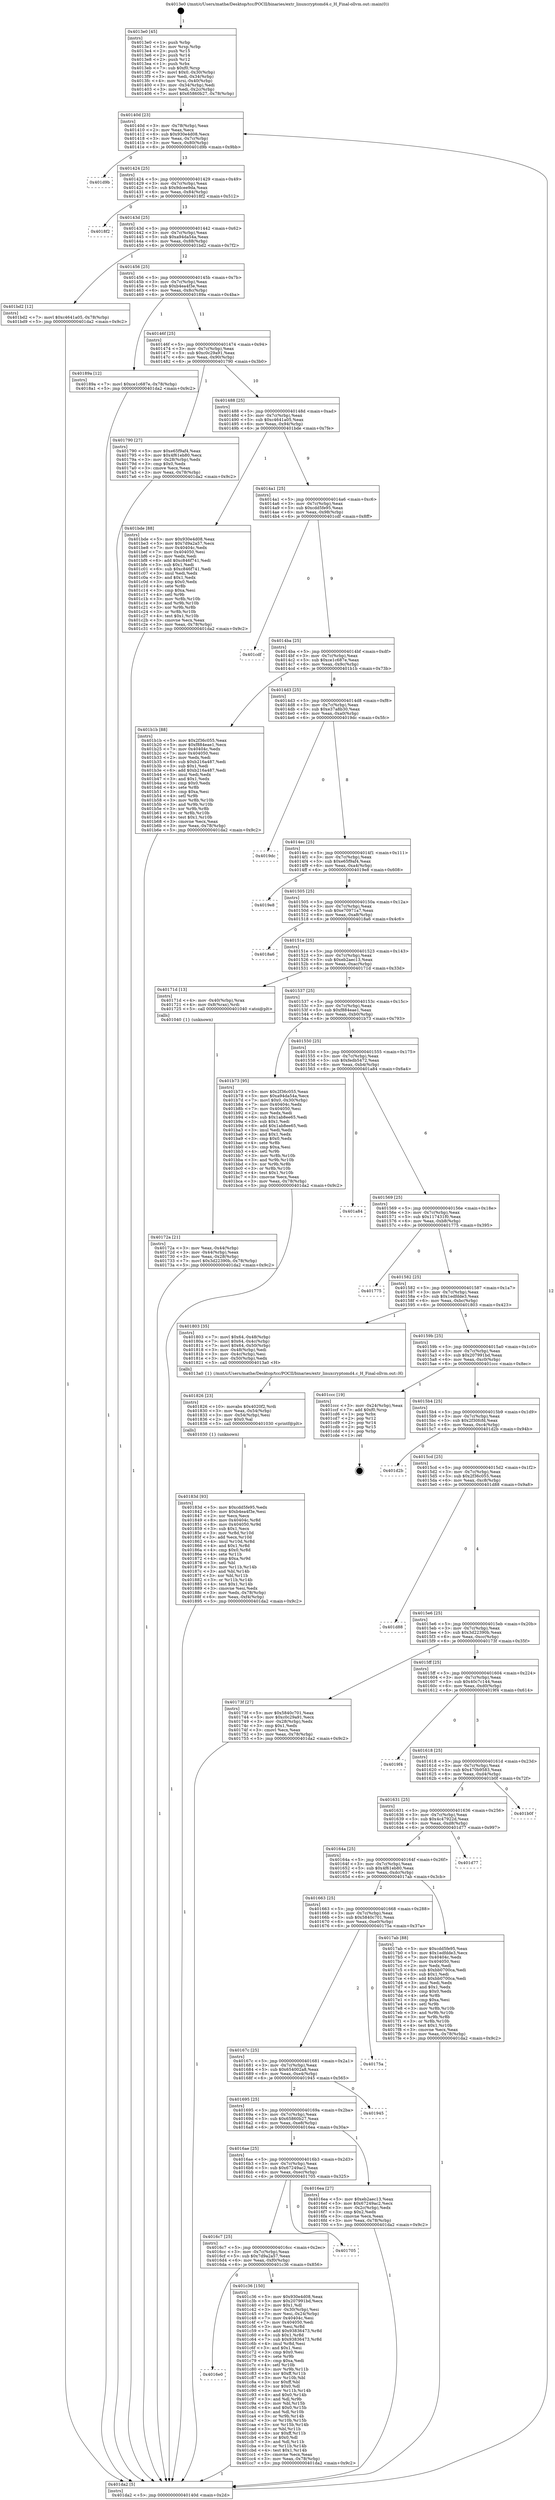 digraph "0x4013e0" {
  label = "0x4013e0 (/mnt/c/Users/mathe/Desktop/tcc/POCII/binaries/extr_linuxcryptomd4.c_H_Final-ollvm.out::main(0))"
  labelloc = "t"
  node[shape=record]

  Entry [label="",width=0.3,height=0.3,shape=circle,fillcolor=black,style=filled]
  "0x40140d" [label="{
     0x40140d [23]\l
     | [instrs]\l
     &nbsp;&nbsp;0x40140d \<+3\>: mov -0x78(%rbp),%eax\l
     &nbsp;&nbsp;0x401410 \<+2\>: mov %eax,%ecx\l
     &nbsp;&nbsp;0x401412 \<+6\>: sub $0x930e4d08,%ecx\l
     &nbsp;&nbsp;0x401418 \<+3\>: mov %eax,-0x7c(%rbp)\l
     &nbsp;&nbsp;0x40141b \<+3\>: mov %ecx,-0x80(%rbp)\l
     &nbsp;&nbsp;0x40141e \<+6\>: je 0000000000401d9b \<main+0x9bb\>\l
  }"]
  "0x401d9b" [label="{
     0x401d9b\l
  }", style=dashed]
  "0x401424" [label="{
     0x401424 [25]\l
     | [instrs]\l
     &nbsp;&nbsp;0x401424 \<+5\>: jmp 0000000000401429 \<main+0x49\>\l
     &nbsp;&nbsp;0x401429 \<+3\>: mov -0x7c(%rbp),%eax\l
     &nbsp;&nbsp;0x40142c \<+5\>: sub $0x9dcee9da,%eax\l
     &nbsp;&nbsp;0x401431 \<+6\>: mov %eax,-0x84(%rbp)\l
     &nbsp;&nbsp;0x401437 \<+6\>: je 00000000004018f2 \<main+0x512\>\l
  }"]
  Exit [label="",width=0.3,height=0.3,shape=circle,fillcolor=black,style=filled,peripheries=2]
  "0x4018f2" [label="{
     0x4018f2\l
  }", style=dashed]
  "0x40143d" [label="{
     0x40143d [25]\l
     | [instrs]\l
     &nbsp;&nbsp;0x40143d \<+5\>: jmp 0000000000401442 \<main+0x62\>\l
     &nbsp;&nbsp;0x401442 \<+3\>: mov -0x7c(%rbp),%eax\l
     &nbsp;&nbsp;0x401445 \<+5\>: sub $0xa94da54a,%eax\l
     &nbsp;&nbsp;0x40144a \<+6\>: mov %eax,-0x88(%rbp)\l
     &nbsp;&nbsp;0x401450 \<+6\>: je 0000000000401bd2 \<main+0x7f2\>\l
  }"]
  "0x4016e0" [label="{
     0x4016e0\l
  }", style=dashed]
  "0x401bd2" [label="{
     0x401bd2 [12]\l
     | [instrs]\l
     &nbsp;&nbsp;0x401bd2 \<+7\>: movl $0xc4641a05,-0x78(%rbp)\l
     &nbsp;&nbsp;0x401bd9 \<+5\>: jmp 0000000000401da2 \<main+0x9c2\>\l
  }"]
  "0x401456" [label="{
     0x401456 [25]\l
     | [instrs]\l
     &nbsp;&nbsp;0x401456 \<+5\>: jmp 000000000040145b \<main+0x7b\>\l
     &nbsp;&nbsp;0x40145b \<+3\>: mov -0x7c(%rbp),%eax\l
     &nbsp;&nbsp;0x40145e \<+5\>: sub $0xb4ea4f3e,%eax\l
     &nbsp;&nbsp;0x401463 \<+6\>: mov %eax,-0x8c(%rbp)\l
     &nbsp;&nbsp;0x401469 \<+6\>: je 000000000040189a \<main+0x4ba\>\l
  }"]
  "0x401c36" [label="{
     0x401c36 [150]\l
     | [instrs]\l
     &nbsp;&nbsp;0x401c36 \<+5\>: mov $0x930e4d08,%eax\l
     &nbsp;&nbsp;0x401c3b \<+5\>: mov $0x207991bd,%ecx\l
     &nbsp;&nbsp;0x401c40 \<+2\>: mov $0x1,%dl\l
     &nbsp;&nbsp;0x401c42 \<+3\>: mov -0x30(%rbp),%esi\l
     &nbsp;&nbsp;0x401c45 \<+3\>: mov %esi,-0x24(%rbp)\l
     &nbsp;&nbsp;0x401c48 \<+7\>: mov 0x40404c,%esi\l
     &nbsp;&nbsp;0x401c4f \<+7\>: mov 0x404050,%edi\l
     &nbsp;&nbsp;0x401c56 \<+3\>: mov %esi,%r8d\l
     &nbsp;&nbsp;0x401c59 \<+7\>: add $0x93836473,%r8d\l
     &nbsp;&nbsp;0x401c60 \<+4\>: sub $0x1,%r8d\l
     &nbsp;&nbsp;0x401c64 \<+7\>: sub $0x93836473,%r8d\l
     &nbsp;&nbsp;0x401c6b \<+4\>: imul %r8d,%esi\l
     &nbsp;&nbsp;0x401c6f \<+3\>: and $0x1,%esi\l
     &nbsp;&nbsp;0x401c72 \<+3\>: cmp $0x0,%esi\l
     &nbsp;&nbsp;0x401c75 \<+4\>: sete %r9b\l
     &nbsp;&nbsp;0x401c79 \<+3\>: cmp $0xa,%edi\l
     &nbsp;&nbsp;0x401c7c \<+4\>: setl %r10b\l
     &nbsp;&nbsp;0x401c80 \<+3\>: mov %r9b,%r11b\l
     &nbsp;&nbsp;0x401c83 \<+4\>: xor $0xff,%r11b\l
     &nbsp;&nbsp;0x401c87 \<+3\>: mov %r10b,%bl\l
     &nbsp;&nbsp;0x401c8a \<+3\>: xor $0xff,%bl\l
     &nbsp;&nbsp;0x401c8d \<+3\>: xor $0x0,%dl\l
     &nbsp;&nbsp;0x401c90 \<+3\>: mov %r11b,%r14b\l
     &nbsp;&nbsp;0x401c93 \<+4\>: and $0x0,%r14b\l
     &nbsp;&nbsp;0x401c97 \<+3\>: and %dl,%r9b\l
     &nbsp;&nbsp;0x401c9a \<+3\>: mov %bl,%r15b\l
     &nbsp;&nbsp;0x401c9d \<+4\>: and $0x0,%r15b\l
     &nbsp;&nbsp;0x401ca1 \<+3\>: and %dl,%r10b\l
     &nbsp;&nbsp;0x401ca4 \<+3\>: or %r9b,%r14b\l
     &nbsp;&nbsp;0x401ca7 \<+3\>: or %r10b,%r15b\l
     &nbsp;&nbsp;0x401caa \<+3\>: xor %r15b,%r14b\l
     &nbsp;&nbsp;0x401cad \<+3\>: or %bl,%r11b\l
     &nbsp;&nbsp;0x401cb0 \<+4\>: xor $0xff,%r11b\l
     &nbsp;&nbsp;0x401cb4 \<+3\>: or $0x0,%dl\l
     &nbsp;&nbsp;0x401cb7 \<+3\>: and %dl,%r11b\l
     &nbsp;&nbsp;0x401cba \<+3\>: or %r11b,%r14b\l
     &nbsp;&nbsp;0x401cbd \<+4\>: test $0x1,%r14b\l
     &nbsp;&nbsp;0x401cc1 \<+3\>: cmovne %ecx,%eax\l
     &nbsp;&nbsp;0x401cc4 \<+3\>: mov %eax,-0x78(%rbp)\l
     &nbsp;&nbsp;0x401cc7 \<+5\>: jmp 0000000000401da2 \<main+0x9c2\>\l
  }"]
  "0x40189a" [label="{
     0x40189a [12]\l
     | [instrs]\l
     &nbsp;&nbsp;0x40189a \<+7\>: movl $0xce1c687e,-0x78(%rbp)\l
     &nbsp;&nbsp;0x4018a1 \<+5\>: jmp 0000000000401da2 \<main+0x9c2\>\l
  }"]
  "0x40146f" [label="{
     0x40146f [25]\l
     | [instrs]\l
     &nbsp;&nbsp;0x40146f \<+5\>: jmp 0000000000401474 \<main+0x94\>\l
     &nbsp;&nbsp;0x401474 \<+3\>: mov -0x7c(%rbp),%eax\l
     &nbsp;&nbsp;0x401477 \<+5\>: sub $0xc0c29a91,%eax\l
     &nbsp;&nbsp;0x40147c \<+6\>: mov %eax,-0x90(%rbp)\l
     &nbsp;&nbsp;0x401482 \<+6\>: je 0000000000401790 \<main+0x3b0\>\l
  }"]
  "0x4016c7" [label="{
     0x4016c7 [25]\l
     | [instrs]\l
     &nbsp;&nbsp;0x4016c7 \<+5\>: jmp 00000000004016cc \<main+0x2ec\>\l
     &nbsp;&nbsp;0x4016cc \<+3\>: mov -0x7c(%rbp),%eax\l
     &nbsp;&nbsp;0x4016cf \<+5\>: sub $0x7d9a2a57,%eax\l
     &nbsp;&nbsp;0x4016d4 \<+6\>: mov %eax,-0xf0(%rbp)\l
     &nbsp;&nbsp;0x4016da \<+6\>: je 0000000000401c36 \<main+0x856\>\l
  }"]
  "0x401790" [label="{
     0x401790 [27]\l
     | [instrs]\l
     &nbsp;&nbsp;0x401790 \<+5\>: mov $0xe65f9af4,%eax\l
     &nbsp;&nbsp;0x401795 \<+5\>: mov $0x4f61eb80,%ecx\l
     &nbsp;&nbsp;0x40179a \<+3\>: mov -0x28(%rbp),%edx\l
     &nbsp;&nbsp;0x40179d \<+3\>: cmp $0x0,%edx\l
     &nbsp;&nbsp;0x4017a0 \<+3\>: cmove %ecx,%eax\l
     &nbsp;&nbsp;0x4017a3 \<+3\>: mov %eax,-0x78(%rbp)\l
     &nbsp;&nbsp;0x4017a6 \<+5\>: jmp 0000000000401da2 \<main+0x9c2\>\l
  }"]
  "0x401488" [label="{
     0x401488 [25]\l
     | [instrs]\l
     &nbsp;&nbsp;0x401488 \<+5\>: jmp 000000000040148d \<main+0xad\>\l
     &nbsp;&nbsp;0x40148d \<+3\>: mov -0x7c(%rbp),%eax\l
     &nbsp;&nbsp;0x401490 \<+5\>: sub $0xc4641a05,%eax\l
     &nbsp;&nbsp;0x401495 \<+6\>: mov %eax,-0x94(%rbp)\l
     &nbsp;&nbsp;0x40149b \<+6\>: je 0000000000401bde \<main+0x7fe\>\l
  }"]
  "0x401705" [label="{
     0x401705\l
  }", style=dashed]
  "0x401bde" [label="{
     0x401bde [88]\l
     | [instrs]\l
     &nbsp;&nbsp;0x401bde \<+5\>: mov $0x930e4d08,%eax\l
     &nbsp;&nbsp;0x401be3 \<+5\>: mov $0x7d9a2a57,%ecx\l
     &nbsp;&nbsp;0x401be8 \<+7\>: mov 0x40404c,%edx\l
     &nbsp;&nbsp;0x401bef \<+7\>: mov 0x404050,%esi\l
     &nbsp;&nbsp;0x401bf6 \<+2\>: mov %edx,%edi\l
     &nbsp;&nbsp;0x401bf8 \<+6\>: add $0xc846f741,%edi\l
     &nbsp;&nbsp;0x401bfe \<+3\>: sub $0x1,%edi\l
     &nbsp;&nbsp;0x401c01 \<+6\>: sub $0xc846f741,%edi\l
     &nbsp;&nbsp;0x401c07 \<+3\>: imul %edi,%edx\l
     &nbsp;&nbsp;0x401c0a \<+3\>: and $0x1,%edx\l
     &nbsp;&nbsp;0x401c0d \<+3\>: cmp $0x0,%edx\l
     &nbsp;&nbsp;0x401c10 \<+4\>: sete %r8b\l
     &nbsp;&nbsp;0x401c14 \<+3\>: cmp $0xa,%esi\l
     &nbsp;&nbsp;0x401c17 \<+4\>: setl %r9b\l
     &nbsp;&nbsp;0x401c1b \<+3\>: mov %r8b,%r10b\l
     &nbsp;&nbsp;0x401c1e \<+3\>: and %r9b,%r10b\l
     &nbsp;&nbsp;0x401c21 \<+3\>: xor %r9b,%r8b\l
     &nbsp;&nbsp;0x401c24 \<+3\>: or %r8b,%r10b\l
     &nbsp;&nbsp;0x401c27 \<+4\>: test $0x1,%r10b\l
     &nbsp;&nbsp;0x401c2b \<+3\>: cmovne %ecx,%eax\l
     &nbsp;&nbsp;0x401c2e \<+3\>: mov %eax,-0x78(%rbp)\l
     &nbsp;&nbsp;0x401c31 \<+5\>: jmp 0000000000401da2 \<main+0x9c2\>\l
  }"]
  "0x4014a1" [label="{
     0x4014a1 [25]\l
     | [instrs]\l
     &nbsp;&nbsp;0x4014a1 \<+5\>: jmp 00000000004014a6 \<main+0xc6\>\l
     &nbsp;&nbsp;0x4014a6 \<+3\>: mov -0x7c(%rbp),%eax\l
     &nbsp;&nbsp;0x4014a9 \<+5\>: sub $0xcdd5fe95,%eax\l
     &nbsp;&nbsp;0x4014ae \<+6\>: mov %eax,-0x98(%rbp)\l
     &nbsp;&nbsp;0x4014b4 \<+6\>: je 0000000000401cdf \<main+0x8ff\>\l
  }"]
  "0x40183d" [label="{
     0x40183d [93]\l
     | [instrs]\l
     &nbsp;&nbsp;0x40183d \<+5\>: mov $0xcdd5fe95,%edx\l
     &nbsp;&nbsp;0x401842 \<+5\>: mov $0xb4ea4f3e,%esi\l
     &nbsp;&nbsp;0x401847 \<+2\>: xor %ecx,%ecx\l
     &nbsp;&nbsp;0x401849 \<+8\>: mov 0x40404c,%r8d\l
     &nbsp;&nbsp;0x401851 \<+8\>: mov 0x404050,%r9d\l
     &nbsp;&nbsp;0x401859 \<+3\>: sub $0x1,%ecx\l
     &nbsp;&nbsp;0x40185c \<+3\>: mov %r8d,%r10d\l
     &nbsp;&nbsp;0x40185f \<+3\>: add %ecx,%r10d\l
     &nbsp;&nbsp;0x401862 \<+4\>: imul %r10d,%r8d\l
     &nbsp;&nbsp;0x401866 \<+4\>: and $0x1,%r8d\l
     &nbsp;&nbsp;0x40186a \<+4\>: cmp $0x0,%r8d\l
     &nbsp;&nbsp;0x40186e \<+4\>: sete %r11b\l
     &nbsp;&nbsp;0x401872 \<+4\>: cmp $0xa,%r9d\l
     &nbsp;&nbsp;0x401876 \<+3\>: setl %bl\l
     &nbsp;&nbsp;0x401879 \<+3\>: mov %r11b,%r14b\l
     &nbsp;&nbsp;0x40187c \<+3\>: and %bl,%r14b\l
     &nbsp;&nbsp;0x40187f \<+3\>: xor %bl,%r11b\l
     &nbsp;&nbsp;0x401882 \<+3\>: or %r11b,%r14b\l
     &nbsp;&nbsp;0x401885 \<+4\>: test $0x1,%r14b\l
     &nbsp;&nbsp;0x401889 \<+3\>: cmovne %esi,%edx\l
     &nbsp;&nbsp;0x40188c \<+3\>: mov %edx,-0x78(%rbp)\l
     &nbsp;&nbsp;0x40188f \<+6\>: mov %eax,-0xf4(%rbp)\l
     &nbsp;&nbsp;0x401895 \<+5\>: jmp 0000000000401da2 \<main+0x9c2\>\l
  }"]
  "0x401cdf" [label="{
     0x401cdf\l
  }", style=dashed]
  "0x4014ba" [label="{
     0x4014ba [25]\l
     | [instrs]\l
     &nbsp;&nbsp;0x4014ba \<+5\>: jmp 00000000004014bf \<main+0xdf\>\l
     &nbsp;&nbsp;0x4014bf \<+3\>: mov -0x7c(%rbp),%eax\l
     &nbsp;&nbsp;0x4014c2 \<+5\>: sub $0xce1c687e,%eax\l
     &nbsp;&nbsp;0x4014c7 \<+6\>: mov %eax,-0x9c(%rbp)\l
     &nbsp;&nbsp;0x4014cd \<+6\>: je 0000000000401b1b \<main+0x73b\>\l
  }"]
  "0x401826" [label="{
     0x401826 [23]\l
     | [instrs]\l
     &nbsp;&nbsp;0x401826 \<+10\>: movabs $0x4020f2,%rdi\l
     &nbsp;&nbsp;0x401830 \<+3\>: mov %eax,-0x54(%rbp)\l
     &nbsp;&nbsp;0x401833 \<+3\>: mov -0x54(%rbp),%esi\l
     &nbsp;&nbsp;0x401836 \<+2\>: mov $0x0,%al\l
     &nbsp;&nbsp;0x401838 \<+5\>: call 0000000000401030 \<printf@plt\>\l
     | [calls]\l
     &nbsp;&nbsp;0x401030 \{1\} (unknown)\l
  }"]
  "0x401b1b" [label="{
     0x401b1b [88]\l
     | [instrs]\l
     &nbsp;&nbsp;0x401b1b \<+5\>: mov $0x2f36c055,%eax\l
     &nbsp;&nbsp;0x401b20 \<+5\>: mov $0xf884eae1,%ecx\l
     &nbsp;&nbsp;0x401b25 \<+7\>: mov 0x40404c,%edx\l
     &nbsp;&nbsp;0x401b2c \<+7\>: mov 0x404050,%esi\l
     &nbsp;&nbsp;0x401b33 \<+2\>: mov %edx,%edi\l
     &nbsp;&nbsp;0x401b35 \<+6\>: sub $0xb216a487,%edi\l
     &nbsp;&nbsp;0x401b3b \<+3\>: sub $0x1,%edi\l
     &nbsp;&nbsp;0x401b3e \<+6\>: add $0xb216a487,%edi\l
     &nbsp;&nbsp;0x401b44 \<+3\>: imul %edi,%edx\l
     &nbsp;&nbsp;0x401b47 \<+3\>: and $0x1,%edx\l
     &nbsp;&nbsp;0x401b4a \<+3\>: cmp $0x0,%edx\l
     &nbsp;&nbsp;0x401b4d \<+4\>: sete %r8b\l
     &nbsp;&nbsp;0x401b51 \<+3\>: cmp $0xa,%esi\l
     &nbsp;&nbsp;0x401b54 \<+4\>: setl %r9b\l
     &nbsp;&nbsp;0x401b58 \<+3\>: mov %r8b,%r10b\l
     &nbsp;&nbsp;0x401b5b \<+3\>: and %r9b,%r10b\l
     &nbsp;&nbsp;0x401b5e \<+3\>: xor %r9b,%r8b\l
     &nbsp;&nbsp;0x401b61 \<+3\>: or %r8b,%r10b\l
     &nbsp;&nbsp;0x401b64 \<+4\>: test $0x1,%r10b\l
     &nbsp;&nbsp;0x401b68 \<+3\>: cmovne %ecx,%eax\l
     &nbsp;&nbsp;0x401b6b \<+3\>: mov %eax,-0x78(%rbp)\l
     &nbsp;&nbsp;0x401b6e \<+5\>: jmp 0000000000401da2 \<main+0x9c2\>\l
  }"]
  "0x4014d3" [label="{
     0x4014d3 [25]\l
     | [instrs]\l
     &nbsp;&nbsp;0x4014d3 \<+5\>: jmp 00000000004014d8 \<main+0xf8\>\l
     &nbsp;&nbsp;0x4014d8 \<+3\>: mov -0x7c(%rbp),%eax\l
     &nbsp;&nbsp;0x4014db \<+5\>: sub $0xe37a8b30,%eax\l
     &nbsp;&nbsp;0x4014e0 \<+6\>: mov %eax,-0xa0(%rbp)\l
     &nbsp;&nbsp;0x4014e6 \<+6\>: je 00000000004019dc \<main+0x5fc\>\l
  }"]
  "0x40172a" [label="{
     0x40172a [21]\l
     | [instrs]\l
     &nbsp;&nbsp;0x40172a \<+3\>: mov %eax,-0x44(%rbp)\l
     &nbsp;&nbsp;0x40172d \<+3\>: mov -0x44(%rbp),%eax\l
     &nbsp;&nbsp;0x401730 \<+3\>: mov %eax,-0x28(%rbp)\l
     &nbsp;&nbsp;0x401733 \<+7\>: movl $0x3d22390b,-0x78(%rbp)\l
     &nbsp;&nbsp;0x40173a \<+5\>: jmp 0000000000401da2 \<main+0x9c2\>\l
  }"]
  "0x4019dc" [label="{
     0x4019dc\l
  }", style=dashed]
  "0x4014ec" [label="{
     0x4014ec [25]\l
     | [instrs]\l
     &nbsp;&nbsp;0x4014ec \<+5\>: jmp 00000000004014f1 \<main+0x111\>\l
     &nbsp;&nbsp;0x4014f1 \<+3\>: mov -0x7c(%rbp),%eax\l
     &nbsp;&nbsp;0x4014f4 \<+5\>: sub $0xe65f9af4,%eax\l
     &nbsp;&nbsp;0x4014f9 \<+6\>: mov %eax,-0xa4(%rbp)\l
     &nbsp;&nbsp;0x4014ff \<+6\>: je 00000000004019e8 \<main+0x608\>\l
  }"]
  "0x4013e0" [label="{
     0x4013e0 [45]\l
     | [instrs]\l
     &nbsp;&nbsp;0x4013e0 \<+1\>: push %rbp\l
     &nbsp;&nbsp;0x4013e1 \<+3\>: mov %rsp,%rbp\l
     &nbsp;&nbsp;0x4013e4 \<+2\>: push %r15\l
     &nbsp;&nbsp;0x4013e6 \<+2\>: push %r14\l
     &nbsp;&nbsp;0x4013e8 \<+2\>: push %r12\l
     &nbsp;&nbsp;0x4013ea \<+1\>: push %rbx\l
     &nbsp;&nbsp;0x4013eb \<+7\>: sub $0xf0,%rsp\l
     &nbsp;&nbsp;0x4013f2 \<+7\>: movl $0x0,-0x30(%rbp)\l
     &nbsp;&nbsp;0x4013f9 \<+3\>: mov %edi,-0x34(%rbp)\l
     &nbsp;&nbsp;0x4013fc \<+4\>: mov %rsi,-0x40(%rbp)\l
     &nbsp;&nbsp;0x401400 \<+3\>: mov -0x34(%rbp),%edi\l
     &nbsp;&nbsp;0x401403 \<+3\>: mov %edi,-0x2c(%rbp)\l
     &nbsp;&nbsp;0x401406 \<+7\>: movl $0x65860b27,-0x78(%rbp)\l
  }"]
  "0x4019e8" [label="{
     0x4019e8\l
  }", style=dashed]
  "0x401505" [label="{
     0x401505 [25]\l
     | [instrs]\l
     &nbsp;&nbsp;0x401505 \<+5\>: jmp 000000000040150a \<main+0x12a\>\l
     &nbsp;&nbsp;0x40150a \<+3\>: mov -0x7c(%rbp),%eax\l
     &nbsp;&nbsp;0x40150d \<+5\>: sub $0xe70971a7,%eax\l
     &nbsp;&nbsp;0x401512 \<+6\>: mov %eax,-0xa8(%rbp)\l
     &nbsp;&nbsp;0x401518 \<+6\>: je 00000000004018a6 \<main+0x4c6\>\l
  }"]
  "0x401da2" [label="{
     0x401da2 [5]\l
     | [instrs]\l
     &nbsp;&nbsp;0x401da2 \<+5\>: jmp 000000000040140d \<main+0x2d\>\l
  }"]
  "0x4018a6" [label="{
     0x4018a6\l
  }", style=dashed]
  "0x40151e" [label="{
     0x40151e [25]\l
     | [instrs]\l
     &nbsp;&nbsp;0x40151e \<+5\>: jmp 0000000000401523 \<main+0x143\>\l
     &nbsp;&nbsp;0x401523 \<+3\>: mov -0x7c(%rbp),%eax\l
     &nbsp;&nbsp;0x401526 \<+5\>: sub $0xeb2aec13,%eax\l
     &nbsp;&nbsp;0x40152b \<+6\>: mov %eax,-0xac(%rbp)\l
     &nbsp;&nbsp;0x401531 \<+6\>: je 000000000040171d \<main+0x33d\>\l
  }"]
  "0x4016ae" [label="{
     0x4016ae [25]\l
     | [instrs]\l
     &nbsp;&nbsp;0x4016ae \<+5\>: jmp 00000000004016b3 \<main+0x2d3\>\l
     &nbsp;&nbsp;0x4016b3 \<+3\>: mov -0x7c(%rbp),%eax\l
     &nbsp;&nbsp;0x4016b6 \<+5\>: sub $0x67249ac2,%eax\l
     &nbsp;&nbsp;0x4016bb \<+6\>: mov %eax,-0xec(%rbp)\l
     &nbsp;&nbsp;0x4016c1 \<+6\>: je 0000000000401705 \<main+0x325\>\l
  }"]
  "0x40171d" [label="{
     0x40171d [13]\l
     | [instrs]\l
     &nbsp;&nbsp;0x40171d \<+4\>: mov -0x40(%rbp),%rax\l
     &nbsp;&nbsp;0x401721 \<+4\>: mov 0x8(%rax),%rdi\l
     &nbsp;&nbsp;0x401725 \<+5\>: call 0000000000401040 \<atoi@plt\>\l
     | [calls]\l
     &nbsp;&nbsp;0x401040 \{1\} (unknown)\l
  }"]
  "0x401537" [label="{
     0x401537 [25]\l
     | [instrs]\l
     &nbsp;&nbsp;0x401537 \<+5\>: jmp 000000000040153c \<main+0x15c\>\l
     &nbsp;&nbsp;0x40153c \<+3\>: mov -0x7c(%rbp),%eax\l
     &nbsp;&nbsp;0x40153f \<+5\>: sub $0xf884eae1,%eax\l
     &nbsp;&nbsp;0x401544 \<+6\>: mov %eax,-0xb0(%rbp)\l
     &nbsp;&nbsp;0x40154a \<+6\>: je 0000000000401b73 \<main+0x793\>\l
  }"]
  "0x4016ea" [label="{
     0x4016ea [27]\l
     | [instrs]\l
     &nbsp;&nbsp;0x4016ea \<+5\>: mov $0xeb2aec13,%eax\l
     &nbsp;&nbsp;0x4016ef \<+5\>: mov $0x67249ac2,%ecx\l
     &nbsp;&nbsp;0x4016f4 \<+3\>: mov -0x2c(%rbp),%edx\l
     &nbsp;&nbsp;0x4016f7 \<+3\>: cmp $0x2,%edx\l
     &nbsp;&nbsp;0x4016fa \<+3\>: cmovne %ecx,%eax\l
     &nbsp;&nbsp;0x4016fd \<+3\>: mov %eax,-0x78(%rbp)\l
     &nbsp;&nbsp;0x401700 \<+5\>: jmp 0000000000401da2 \<main+0x9c2\>\l
  }"]
  "0x401b73" [label="{
     0x401b73 [95]\l
     | [instrs]\l
     &nbsp;&nbsp;0x401b73 \<+5\>: mov $0x2f36c055,%eax\l
     &nbsp;&nbsp;0x401b78 \<+5\>: mov $0xa94da54a,%ecx\l
     &nbsp;&nbsp;0x401b7d \<+7\>: movl $0x0,-0x30(%rbp)\l
     &nbsp;&nbsp;0x401b84 \<+7\>: mov 0x40404c,%edx\l
     &nbsp;&nbsp;0x401b8b \<+7\>: mov 0x404050,%esi\l
     &nbsp;&nbsp;0x401b92 \<+2\>: mov %edx,%edi\l
     &nbsp;&nbsp;0x401b94 \<+6\>: sub $0x1ab8ee65,%edi\l
     &nbsp;&nbsp;0x401b9a \<+3\>: sub $0x1,%edi\l
     &nbsp;&nbsp;0x401b9d \<+6\>: add $0x1ab8ee65,%edi\l
     &nbsp;&nbsp;0x401ba3 \<+3\>: imul %edi,%edx\l
     &nbsp;&nbsp;0x401ba6 \<+3\>: and $0x1,%edx\l
     &nbsp;&nbsp;0x401ba9 \<+3\>: cmp $0x0,%edx\l
     &nbsp;&nbsp;0x401bac \<+4\>: sete %r8b\l
     &nbsp;&nbsp;0x401bb0 \<+3\>: cmp $0xa,%esi\l
     &nbsp;&nbsp;0x401bb3 \<+4\>: setl %r9b\l
     &nbsp;&nbsp;0x401bb7 \<+3\>: mov %r8b,%r10b\l
     &nbsp;&nbsp;0x401bba \<+3\>: and %r9b,%r10b\l
     &nbsp;&nbsp;0x401bbd \<+3\>: xor %r9b,%r8b\l
     &nbsp;&nbsp;0x401bc0 \<+3\>: or %r8b,%r10b\l
     &nbsp;&nbsp;0x401bc3 \<+4\>: test $0x1,%r10b\l
     &nbsp;&nbsp;0x401bc7 \<+3\>: cmovne %ecx,%eax\l
     &nbsp;&nbsp;0x401bca \<+3\>: mov %eax,-0x78(%rbp)\l
     &nbsp;&nbsp;0x401bcd \<+5\>: jmp 0000000000401da2 \<main+0x9c2\>\l
  }"]
  "0x401550" [label="{
     0x401550 [25]\l
     | [instrs]\l
     &nbsp;&nbsp;0x401550 \<+5\>: jmp 0000000000401555 \<main+0x175\>\l
     &nbsp;&nbsp;0x401555 \<+3\>: mov -0x7c(%rbp),%eax\l
     &nbsp;&nbsp;0x401558 \<+5\>: sub $0xfedb5472,%eax\l
     &nbsp;&nbsp;0x40155d \<+6\>: mov %eax,-0xb4(%rbp)\l
     &nbsp;&nbsp;0x401563 \<+6\>: je 0000000000401a84 \<main+0x6a4\>\l
  }"]
  "0x401695" [label="{
     0x401695 [25]\l
     | [instrs]\l
     &nbsp;&nbsp;0x401695 \<+5\>: jmp 000000000040169a \<main+0x2ba\>\l
     &nbsp;&nbsp;0x40169a \<+3\>: mov -0x7c(%rbp),%eax\l
     &nbsp;&nbsp;0x40169d \<+5\>: sub $0x65860b27,%eax\l
     &nbsp;&nbsp;0x4016a2 \<+6\>: mov %eax,-0xe8(%rbp)\l
     &nbsp;&nbsp;0x4016a8 \<+6\>: je 00000000004016ea \<main+0x30a\>\l
  }"]
  "0x401a84" [label="{
     0x401a84\l
  }", style=dashed]
  "0x401569" [label="{
     0x401569 [25]\l
     | [instrs]\l
     &nbsp;&nbsp;0x401569 \<+5\>: jmp 000000000040156e \<main+0x18e\>\l
     &nbsp;&nbsp;0x40156e \<+3\>: mov -0x7c(%rbp),%eax\l
     &nbsp;&nbsp;0x401571 \<+5\>: sub $0x117431f0,%eax\l
     &nbsp;&nbsp;0x401576 \<+6\>: mov %eax,-0xb8(%rbp)\l
     &nbsp;&nbsp;0x40157c \<+6\>: je 0000000000401775 \<main+0x395\>\l
  }"]
  "0x401945" [label="{
     0x401945\l
  }", style=dashed]
  "0x401775" [label="{
     0x401775\l
  }", style=dashed]
  "0x401582" [label="{
     0x401582 [25]\l
     | [instrs]\l
     &nbsp;&nbsp;0x401582 \<+5\>: jmp 0000000000401587 \<main+0x1a7\>\l
     &nbsp;&nbsp;0x401587 \<+3\>: mov -0x7c(%rbp),%eax\l
     &nbsp;&nbsp;0x40158a \<+5\>: sub $0x1edfdde3,%eax\l
     &nbsp;&nbsp;0x40158f \<+6\>: mov %eax,-0xbc(%rbp)\l
     &nbsp;&nbsp;0x401595 \<+6\>: je 0000000000401803 \<main+0x423\>\l
  }"]
  "0x40167c" [label="{
     0x40167c [25]\l
     | [instrs]\l
     &nbsp;&nbsp;0x40167c \<+5\>: jmp 0000000000401681 \<main+0x2a1\>\l
     &nbsp;&nbsp;0x401681 \<+3\>: mov -0x7c(%rbp),%eax\l
     &nbsp;&nbsp;0x401684 \<+5\>: sub $0x654002a8,%eax\l
     &nbsp;&nbsp;0x401689 \<+6\>: mov %eax,-0xe4(%rbp)\l
     &nbsp;&nbsp;0x40168f \<+6\>: je 0000000000401945 \<main+0x565\>\l
  }"]
  "0x401803" [label="{
     0x401803 [35]\l
     | [instrs]\l
     &nbsp;&nbsp;0x401803 \<+7\>: movl $0x64,-0x48(%rbp)\l
     &nbsp;&nbsp;0x40180a \<+7\>: movl $0x64,-0x4c(%rbp)\l
     &nbsp;&nbsp;0x401811 \<+7\>: movl $0x64,-0x50(%rbp)\l
     &nbsp;&nbsp;0x401818 \<+3\>: mov -0x48(%rbp),%edi\l
     &nbsp;&nbsp;0x40181b \<+3\>: mov -0x4c(%rbp),%esi\l
     &nbsp;&nbsp;0x40181e \<+3\>: mov -0x50(%rbp),%edx\l
     &nbsp;&nbsp;0x401821 \<+5\>: call 00000000004013a0 \<H\>\l
     | [calls]\l
     &nbsp;&nbsp;0x4013a0 \{1\} (/mnt/c/Users/mathe/Desktop/tcc/POCII/binaries/extr_linuxcryptomd4.c_H_Final-ollvm.out::H)\l
  }"]
  "0x40159b" [label="{
     0x40159b [25]\l
     | [instrs]\l
     &nbsp;&nbsp;0x40159b \<+5\>: jmp 00000000004015a0 \<main+0x1c0\>\l
     &nbsp;&nbsp;0x4015a0 \<+3\>: mov -0x7c(%rbp),%eax\l
     &nbsp;&nbsp;0x4015a3 \<+5\>: sub $0x207991bd,%eax\l
     &nbsp;&nbsp;0x4015a8 \<+6\>: mov %eax,-0xc0(%rbp)\l
     &nbsp;&nbsp;0x4015ae \<+6\>: je 0000000000401ccc \<main+0x8ec\>\l
  }"]
  "0x40175a" [label="{
     0x40175a\l
  }", style=dashed]
  "0x401ccc" [label="{
     0x401ccc [19]\l
     | [instrs]\l
     &nbsp;&nbsp;0x401ccc \<+3\>: mov -0x24(%rbp),%eax\l
     &nbsp;&nbsp;0x401ccf \<+7\>: add $0xf0,%rsp\l
     &nbsp;&nbsp;0x401cd6 \<+1\>: pop %rbx\l
     &nbsp;&nbsp;0x401cd7 \<+2\>: pop %r12\l
     &nbsp;&nbsp;0x401cd9 \<+2\>: pop %r14\l
     &nbsp;&nbsp;0x401cdb \<+2\>: pop %r15\l
     &nbsp;&nbsp;0x401cdd \<+1\>: pop %rbp\l
     &nbsp;&nbsp;0x401cde \<+1\>: ret\l
  }"]
  "0x4015b4" [label="{
     0x4015b4 [25]\l
     | [instrs]\l
     &nbsp;&nbsp;0x4015b4 \<+5\>: jmp 00000000004015b9 \<main+0x1d9\>\l
     &nbsp;&nbsp;0x4015b9 \<+3\>: mov -0x7c(%rbp),%eax\l
     &nbsp;&nbsp;0x4015bc \<+5\>: sub $0x2f30fcfd,%eax\l
     &nbsp;&nbsp;0x4015c1 \<+6\>: mov %eax,-0xc4(%rbp)\l
     &nbsp;&nbsp;0x4015c7 \<+6\>: je 0000000000401d2b \<main+0x94b\>\l
  }"]
  "0x401663" [label="{
     0x401663 [25]\l
     | [instrs]\l
     &nbsp;&nbsp;0x401663 \<+5\>: jmp 0000000000401668 \<main+0x288\>\l
     &nbsp;&nbsp;0x401668 \<+3\>: mov -0x7c(%rbp),%eax\l
     &nbsp;&nbsp;0x40166b \<+5\>: sub $0x5840c701,%eax\l
     &nbsp;&nbsp;0x401670 \<+6\>: mov %eax,-0xe0(%rbp)\l
     &nbsp;&nbsp;0x401676 \<+6\>: je 000000000040175a \<main+0x37a\>\l
  }"]
  "0x401d2b" [label="{
     0x401d2b\l
  }", style=dashed]
  "0x4015cd" [label="{
     0x4015cd [25]\l
     | [instrs]\l
     &nbsp;&nbsp;0x4015cd \<+5\>: jmp 00000000004015d2 \<main+0x1f2\>\l
     &nbsp;&nbsp;0x4015d2 \<+3\>: mov -0x7c(%rbp),%eax\l
     &nbsp;&nbsp;0x4015d5 \<+5\>: sub $0x2f36c055,%eax\l
     &nbsp;&nbsp;0x4015da \<+6\>: mov %eax,-0xc8(%rbp)\l
     &nbsp;&nbsp;0x4015e0 \<+6\>: je 0000000000401d88 \<main+0x9a8\>\l
  }"]
  "0x4017ab" [label="{
     0x4017ab [88]\l
     | [instrs]\l
     &nbsp;&nbsp;0x4017ab \<+5\>: mov $0xcdd5fe95,%eax\l
     &nbsp;&nbsp;0x4017b0 \<+5\>: mov $0x1edfdde3,%ecx\l
     &nbsp;&nbsp;0x4017b5 \<+7\>: mov 0x40404c,%edx\l
     &nbsp;&nbsp;0x4017bc \<+7\>: mov 0x404050,%esi\l
     &nbsp;&nbsp;0x4017c3 \<+2\>: mov %edx,%edi\l
     &nbsp;&nbsp;0x4017c5 \<+6\>: sub $0xbb0700ca,%edi\l
     &nbsp;&nbsp;0x4017cb \<+3\>: sub $0x1,%edi\l
     &nbsp;&nbsp;0x4017ce \<+6\>: add $0xbb0700ca,%edi\l
     &nbsp;&nbsp;0x4017d4 \<+3\>: imul %edi,%edx\l
     &nbsp;&nbsp;0x4017d7 \<+3\>: and $0x1,%edx\l
     &nbsp;&nbsp;0x4017da \<+3\>: cmp $0x0,%edx\l
     &nbsp;&nbsp;0x4017dd \<+4\>: sete %r8b\l
     &nbsp;&nbsp;0x4017e1 \<+3\>: cmp $0xa,%esi\l
     &nbsp;&nbsp;0x4017e4 \<+4\>: setl %r9b\l
     &nbsp;&nbsp;0x4017e8 \<+3\>: mov %r8b,%r10b\l
     &nbsp;&nbsp;0x4017eb \<+3\>: and %r9b,%r10b\l
     &nbsp;&nbsp;0x4017ee \<+3\>: xor %r9b,%r8b\l
     &nbsp;&nbsp;0x4017f1 \<+3\>: or %r8b,%r10b\l
     &nbsp;&nbsp;0x4017f4 \<+4\>: test $0x1,%r10b\l
     &nbsp;&nbsp;0x4017f8 \<+3\>: cmovne %ecx,%eax\l
     &nbsp;&nbsp;0x4017fb \<+3\>: mov %eax,-0x78(%rbp)\l
     &nbsp;&nbsp;0x4017fe \<+5\>: jmp 0000000000401da2 \<main+0x9c2\>\l
  }"]
  "0x401d88" [label="{
     0x401d88\l
  }", style=dashed]
  "0x4015e6" [label="{
     0x4015e6 [25]\l
     | [instrs]\l
     &nbsp;&nbsp;0x4015e6 \<+5\>: jmp 00000000004015eb \<main+0x20b\>\l
     &nbsp;&nbsp;0x4015eb \<+3\>: mov -0x7c(%rbp),%eax\l
     &nbsp;&nbsp;0x4015ee \<+5\>: sub $0x3d22390b,%eax\l
     &nbsp;&nbsp;0x4015f3 \<+6\>: mov %eax,-0xcc(%rbp)\l
     &nbsp;&nbsp;0x4015f9 \<+6\>: je 000000000040173f \<main+0x35f\>\l
  }"]
  "0x40164a" [label="{
     0x40164a [25]\l
     | [instrs]\l
     &nbsp;&nbsp;0x40164a \<+5\>: jmp 000000000040164f \<main+0x26f\>\l
     &nbsp;&nbsp;0x40164f \<+3\>: mov -0x7c(%rbp),%eax\l
     &nbsp;&nbsp;0x401652 \<+5\>: sub $0x4f61eb80,%eax\l
     &nbsp;&nbsp;0x401657 \<+6\>: mov %eax,-0xdc(%rbp)\l
     &nbsp;&nbsp;0x40165d \<+6\>: je 00000000004017ab \<main+0x3cb\>\l
  }"]
  "0x40173f" [label="{
     0x40173f [27]\l
     | [instrs]\l
     &nbsp;&nbsp;0x40173f \<+5\>: mov $0x5840c701,%eax\l
     &nbsp;&nbsp;0x401744 \<+5\>: mov $0xc0c29a91,%ecx\l
     &nbsp;&nbsp;0x401749 \<+3\>: mov -0x28(%rbp),%edx\l
     &nbsp;&nbsp;0x40174c \<+3\>: cmp $0x1,%edx\l
     &nbsp;&nbsp;0x40174f \<+3\>: cmovl %ecx,%eax\l
     &nbsp;&nbsp;0x401752 \<+3\>: mov %eax,-0x78(%rbp)\l
     &nbsp;&nbsp;0x401755 \<+5\>: jmp 0000000000401da2 \<main+0x9c2\>\l
  }"]
  "0x4015ff" [label="{
     0x4015ff [25]\l
     | [instrs]\l
     &nbsp;&nbsp;0x4015ff \<+5\>: jmp 0000000000401604 \<main+0x224\>\l
     &nbsp;&nbsp;0x401604 \<+3\>: mov -0x7c(%rbp),%eax\l
     &nbsp;&nbsp;0x401607 \<+5\>: sub $0x40c7c144,%eax\l
     &nbsp;&nbsp;0x40160c \<+6\>: mov %eax,-0xd0(%rbp)\l
     &nbsp;&nbsp;0x401612 \<+6\>: je 00000000004019f4 \<main+0x614\>\l
  }"]
  "0x401d77" [label="{
     0x401d77\l
  }", style=dashed]
  "0x4019f4" [label="{
     0x4019f4\l
  }", style=dashed]
  "0x401618" [label="{
     0x401618 [25]\l
     | [instrs]\l
     &nbsp;&nbsp;0x401618 \<+5\>: jmp 000000000040161d \<main+0x23d\>\l
     &nbsp;&nbsp;0x40161d \<+3\>: mov -0x7c(%rbp),%eax\l
     &nbsp;&nbsp;0x401620 \<+5\>: sub $0x470b9583,%eax\l
     &nbsp;&nbsp;0x401625 \<+6\>: mov %eax,-0xd4(%rbp)\l
     &nbsp;&nbsp;0x40162b \<+6\>: je 0000000000401b0f \<main+0x72f\>\l
  }"]
  "0x401631" [label="{
     0x401631 [25]\l
     | [instrs]\l
     &nbsp;&nbsp;0x401631 \<+5\>: jmp 0000000000401636 \<main+0x256\>\l
     &nbsp;&nbsp;0x401636 \<+3\>: mov -0x7c(%rbp),%eax\l
     &nbsp;&nbsp;0x401639 \<+5\>: sub $0x4c47922d,%eax\l
     &nbsp;&nbsp;0x40163e \<+6\>: mov %eax,-0xd8(%rbp)\l
     &nbsp;&nbsp;0x401644 \<+6\>: je 0000000000401d77 \<main+0x997\>\l
  }"]
  "0x401b0f" [label="{
     0x401b0f\l
  }", style=dashed]
  Entry -> "0x4013e0" [label=" 1"]
  "0x40140d" -> "0x401d9b" [label=" 0"]
  "0x40140d" -> "0x401424" [label=" 13"]
  "0x401ccc" -> Exit [label=" 1"]
  "0x401424" -> "0x4018f2" [label=" 0"]
  "0x401424" -> "0x40143d" [label=" 13"]
  "0x401c36" -> "0x401da2" [label=" 1"]
  "0x40143d" -> "0x401bd2" [label=" 1"]
  "0x40143d" -> "0x401456" [label=" 12"]
  "0x4016c7" -> "0x4016e0" [label=" 0"]
  "0x401456" -> "0x40189a" [label=" 1"]
  "0x401456" -> "0x40146f" [label=" 11"]
  "0x4016c7" -> "0x401c36" [label=" 1"]
  "0x40146f" -> "0x401790" [label=" 1"]
  "0x40146f" -> "0x401488" [label=" 10"]
  "0x4016ae" -> "0x4016c7" [label=" 1"]
  "0x401488" -> "0x401bde" [label=" 1"]
  "0x401488" -> "0x4014a1" [label=" 9"]
  "0x4016ae" -> "0x401705" [label=" 0"]
  "0x4014a1" -> "0x401cdf" [label=" 0"]
  "0x4014a1" -> "0x4014ba" [label=" 9"]
  "0x401bde" -> "0x401da2" [label=" 1"]
  "0x4014ba" -> "0x401b1b" [label=" 1"]
  "0x4014ba" -> "0x4014d3" [label=" 8"]
  "0x401bd2" -> "0x401da2" [label=" 1"]
  "0x4014d3" -> "0x4019dc" [label=" 0"]
  "0x4014d3" -> "0x4014ec" [label=" 8"]
  "0x401b73" -> "0x401da2" [label=" 1"]
  "0x4014ec" -> "0x4019e8" [label=" 0"]
  "0x4014ec" -> "0x401505" [label=" 8"]
  "0x401b1b" -> "0x401da2" [label=" 1"]
  "0x401505" -> "0x4018a6" [label=" 0"]
  "0x401505" -> "0x40151e" [label=" 8"]
  "0x40189a" -> "0x401da2" [label=" 1"]
  "0x40151e" -> "0x40171d" [label=" 1"]
  "0x40151e" -> "0x401537" [label=" 7"]
  "0x40183d" -> "0x401da2" [label=" 1"]
  "0x401537" -> "0x401b73" [label=" 1"]
  "0x401537" -> "0x401550" [label=" 6"]
  "0x401826" -> "0x40183d" [label=" 1"]
  "0x401550" -> "0x401a84" [label=" 0"]
  "0x401550" -> "0x401569" [label=" 6"]
  "0x4017ab" -> "0x401da2" [label=" 1"]
  "0x401569" -> "0x401775" [label=" 0"]
  "0x401569" -> "0x401582" [label=" 6"]
  "0x401790" -> "0x401da2" [label=" 1"]
  "0x401582" -> "0x401803" [label=" 1"]
  "0x401582" -> "0x40159b" [label=" 5"]
  "0x40172a" -> "0x401da2" [label=" 1"]
  "0x40159b" -> "0x401ccc" [label=" 1"]
  "0x40159b" -> "0x4015b4" [label=" 4"]
  "0x40171d" -> "0x40172a" [label=" 1"]
  "0x4015b4" -> "0x401d2b" [label=" 0"]
  "0x4015b4" -> "0x4015cd" [label=" 4"]
  "0x4013e0" -> "0x40140d" [label=" 1"]
  "0x4015cd" -> "0x401d88" [label=" 0"]
  "0x4015cd" -> "0x4015e6" [label=" 4"]
  "0x4016ea" -> "0x401da2" [label=" 1"]
  "0x4015e6" -> "0x40173f" [label=" 1"]
  "0x4015e6" -> "0x4015ff" [label=" 3"]
  "0x401695" -> "0x4016ea" [label=" 1"]
  "0x4015ff" -> "0x4019f4" [label=" 0"]
  "0x4015ff" -> "0x401618" [label=" 3"]
  "0x401803" -> "0x401826" [label=" 1"]
  "0x401618" -> "0x401b0f" [label=" 0"]
  "0x401618" -> "0x401631" [label=" 3"]
  "0x40167c" -> "0x401695" [label=" 2"]
  "0x401631" -> "0x401d77" [label=" 0"]
  "0x401631" -> "0x40164a" [label=" 3"]
  "0x401695" -> "0x4016ae" [label=" 1"]
  "0x40164a" -> "0x4017ab" [label=" 1"]
  "0x40164a" -> "0x401663" [label=" 2"]
  "0x401da2" -> "0x40140d" [label=" 12"]
  "0x401663" -> "0x40175a" [label=" 0"]
  "0x401663" -> "0x40167c" [label=" 2"]
  "0x40173f" -> "0x401da2" [label=" 1"]
  "0x40167c" -> "0x401945" [label=" 0"]
}
